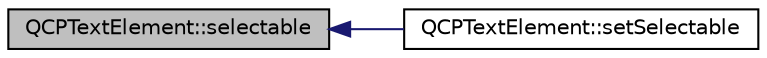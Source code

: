 digraph "QCPTextElement::selectable"
{
  edge [fontname="Helvetica",fontsize="10",labelfontname="Helvetica",labelfontsize="10"];
  node [fontname="Helvetica",fontsize="10",shape=record];
  rankdir="LR";
  Node71 [label="QCPTextElement::selectable",height=0.2,width=0.4,color="black", fillcolor="grey75", style="filled", fontcolor="black"];
  Node71 -> Node72 [dir="back",color="midnightblue",fontsize="10",style="solid",fontname="Helvetica"];
  Node72 [label="QCPTextElement::setSelectable",height=0.2,width=0.4,color="black", fillcolor="white", style="filled",URL="$class_q_c_p_text_element.html#a3c5f9b1897a036b16495ed3fb8371c55"];
}
